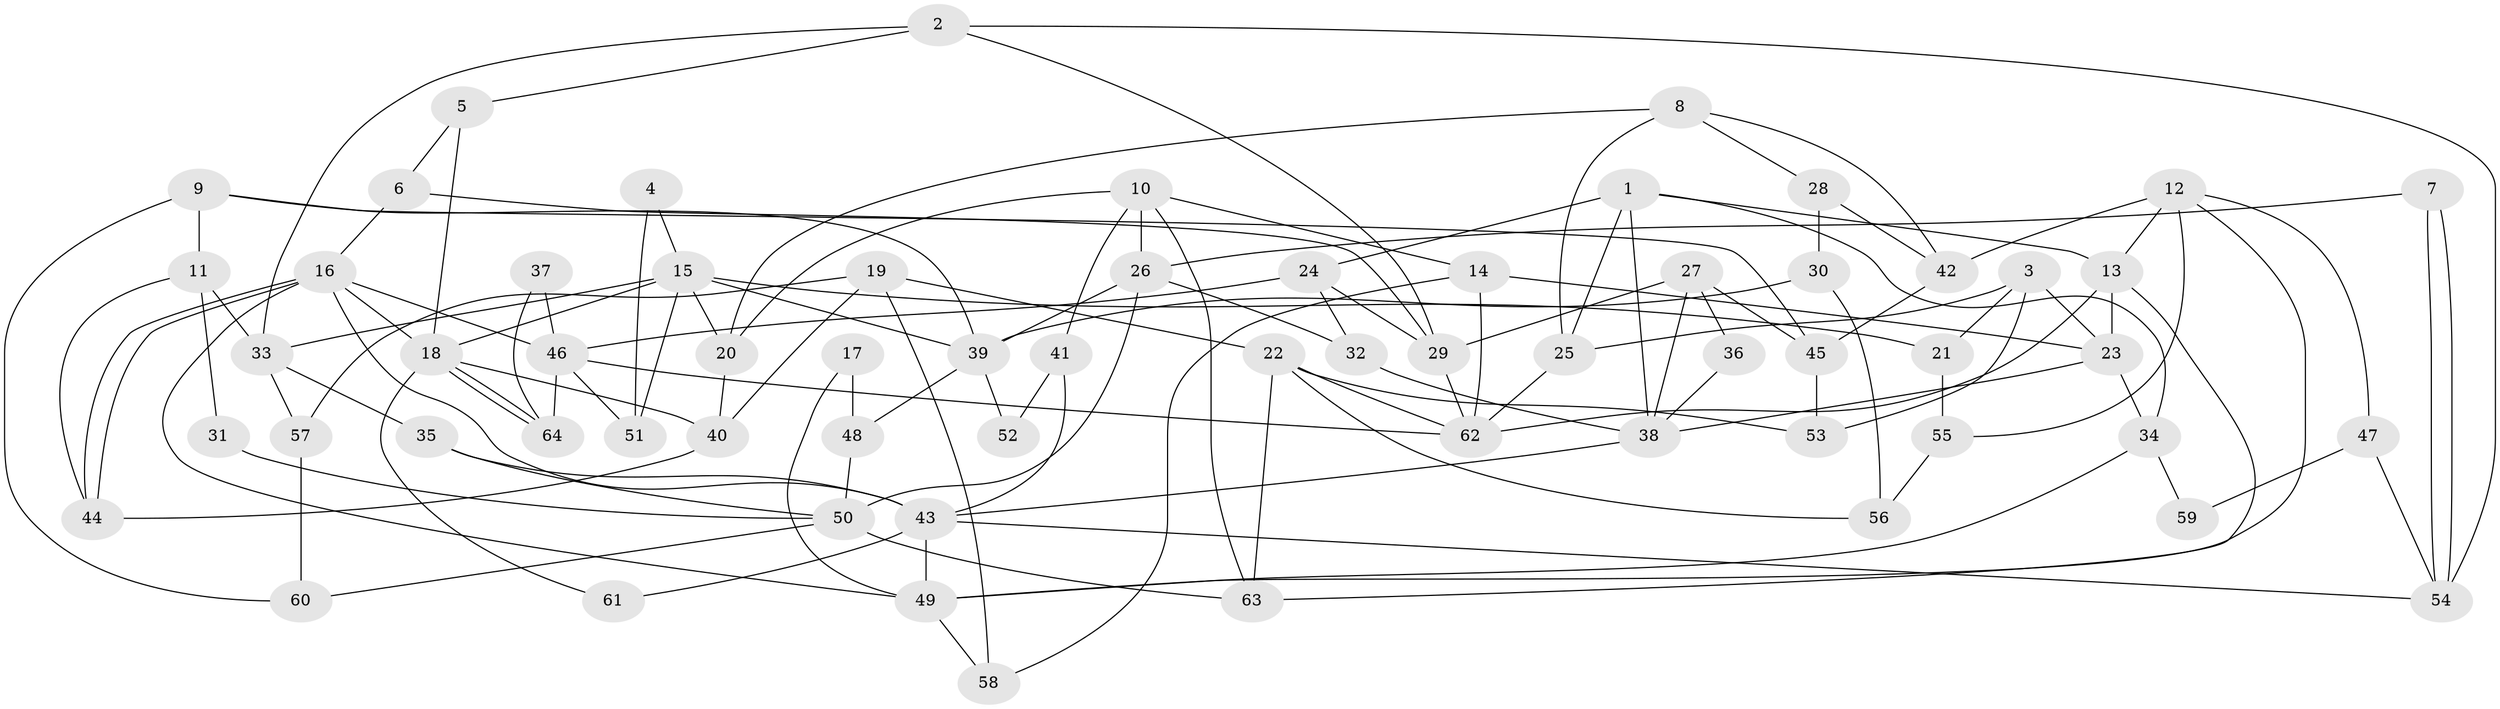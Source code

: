 // Generated by graph-tools (version 1.1) at 2025/26/03/09/25 03:26:09]
// undirected, 64 vertices, 128 edges
graph export_dot {
graph [start="1"]
  node [color=gray90,style=filled];
  1;
  2;
  3;
  4;
  5;
  6;
  7;
  8;
  9;
  10;
  11;
  12;
  13;
  14;
  15;
  16;
  17;
  18;
  19;
  20;
  21;
  22;
  23;
  24;
  25;
  26;
  27;
  28;
  29;
  30;
  31;
  32;
  33;
  34;
  35;
  36;
  37;
  38;
  39;
  40;
  41;
  42;
  43;
  44;
  45;
  46;
  47;
  48;
  49;
  50;
  51;
  52;
  53;
  54;
  55;
  56;
  57;
  58;
  59;
  60;
  61;
  62;
  63;
  64;
  1 -- 34;
  1 -- 13;
  1 -- 24;
  1 -- 25;
  1 -- 38;
  2 -- 54;
  2 -- 33;
  2 -- 5;
  2 -- 29;
  3 -- 53;
  3 -- 23;
  3 -- 21;
  3 -- 25;
  4 -- 51;
  4 -- 15;
  5 -- 18;
  5 -- 6;
  6 -- 29;
  6 -- 16;
  7 -- 54;
  7 -- 54;
  7 -- 26;
  8 -- 25;
  8 -- 28;
  8 -- 20;
  8 -- 42;
  9 -- 11;
  9 -- 45;
  9 -- 39;
  9 -- 60;
  10 -- 63;
  10 -- 26;
  10 -- 14;
  10 -- 20;
  10 -- 41;
  11 -- 33;
  11 -- 44;
  11 -- 31;
  12 -- 13;
  12 -- 49;
  12 -- 42;
  12 -- 47;
  12 -- 55;
  13 -- 63;
  13 -- 62;
  13 -- 23;
  14 -- 62;
  14 -- 23;
  14 -- 58;
  15 -- 18;
  15 -- 20;
  15 -- 21;
  15 -- 33;
  15 -- 39;
  15 -- 51;
  16 -- 44;
  16 -- 44;
  16 -- 18;
  16 -- 43;
  16 -- 46;
  16 -- 49;
  17 -- 49;
  17 -- 48;
  18 -- 64;
  18 -- 64;
  18 -- 40;
  18 -- 61;
  19 -- 58;
  19 -- 40;
  19 -- 22;
  19 -- 57;
  20 -- 40;
  21 -- 55;
  22 -- 62;
  22 -- 53;
  22 -- 56;
  22 -- 63;
  23 -- 34;
  23 -- 38;
  24 -- 46;
  24 -- 29;
  24 -- 32;
  25 -- 62;
  26 -- 32;
  26 -- 39;
  26 -- 50;
  27 -- 38;
  27 -- 29;
  27 -- 36;
  27 -- 45;
  28 -- 42;
  28 -- 30;
  29 -- 62;
  30 -- 39;
  30 -- 56;
  31 -- 50;
  32 -- 38;
  33 -- 57;
  33 -- 35;
  34 -- 49;
  34 -- 59;
  35 -- 43;
  35 -- 50;
  36 -- 38;
  37 -- 64;
  37 -- 46;
  38 -- 43;
  39 -- 48;
  39 -- 52;
  40 -- 44;
  41 -- 43;
  41 -- 52;
  42 -- 45;
  43 -- 49;
  43 -- 54;
  43 -- 61;
  45 -- 53;
  46 -- 62;
  46 -- 51;
  46 -- 64;
  47 -- 54;
  47 -- 59;
  48 -- 50;
  49 -- 58;
  50 -- 60;
  50 -- 63;
  55 -- 56;
  57 -- 60;
}
